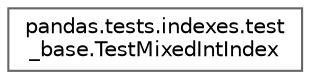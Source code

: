 digraph "Graphical Class Hierarchy"
{
 // LATEX_PDF_SIZE
  bgcolor="transparent";
  edge [fontname=Helvetica,fontsize=10,labelfontname=Helvetica,labelfontsize=10];
  node [fontname=Helvetica,fontsize=10,shape=box,height=0.2,width=0.4];
  rankdir="LR";
  Node0 [id="Node000000",label="pandas.tests.indexes.test\l_base.TestMixedIntIndex",height=0.2,width=0.4,color="grey40", fillcolor="white", style="filled",URL="$d2/d4e/classpandas_1_1tests_1_1indexes_1_1test__base_1_1TestMixedIntIndex.html",tooltip=" "];
}
